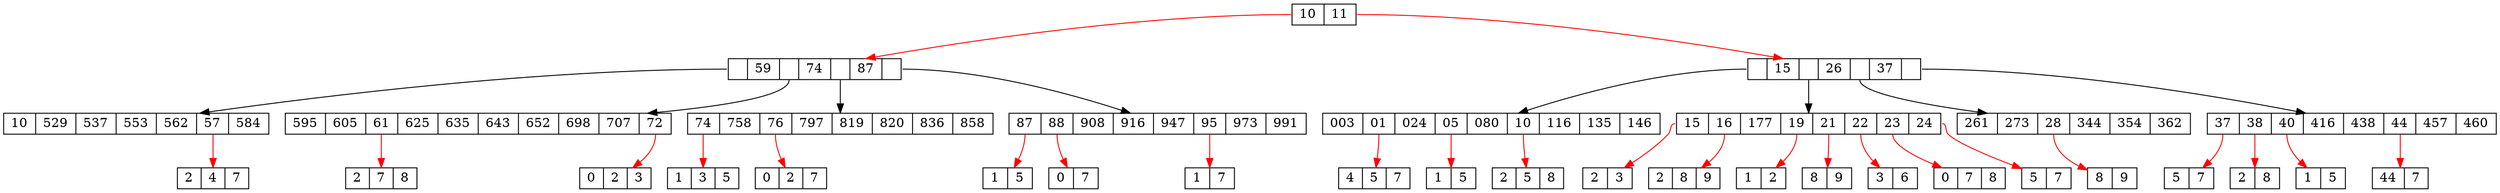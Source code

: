 digraph G {
  node [shape = record,height=.1];
node0[label = "<f0> 10|<f1> 11"];
node4[label = "<f0> |59|<f1> |74|<f2> |87|<f3>"];
node1[label = "<f0> 10|<f1> 529|<f2> 537|<f3> 553|<f4> 562|<f5> 57|<f6> 584"];
node14[label = "<f0> 2|<f1> 4|<f2> 7"];
"node1":f5 -> "node14"[color = red];
"node4":f0 -> "node1"
node15[label = "<f0> 595|<f1> 605|<f2> 61|<f3> 625|<f4> 635|<f5> 643|<f6> 652|<f7> 698|<f8> 707|<f9> 72"];
node23[label = "<f0> 2|<f1> 7|<f2> 8"];
"node15":f2 -> "node23"[color = red];
node26[label = "<f0> 0|<f1> 2|<f2> 3"];
"node15":f9 -> "node26"[color = red];
"node4":f1 -> "node15"
node3[label = "<f0> 74|<f1> 758|<f2> 76|<f3> 797|<f4> 819|<f5> 820|<f6> 836|<f7> 858"];
node10[label = "<f0> 1|<f1> 3|<f2> 5"];
"node3":f0 -> "node10"[color = red];
node6[label = "<f0> 0|<f1> 2|<f2> 7"];
"node3":f2 -> "node6"[color = red];
"node4":f2 -> "node3"
node20[label = "<f0> 87|<f1> 88|<f2> 908|<f3> 916|<f4> 947|<f5> 95|<f6> 973|<f7> 991"];
node33[label = "<f0> 1|<f1> 5"];
"node20":f0 -> "node33"[color = red];
node31[label = "<f0> 0|<f1> 7"];
"node20":f1 -> "node31"[color = red];
node24[label = "<f0> 1|<f1> 7"];
"node20":f5 -> "node24"[color = red];
"node4":f3 -> "node20"
"node0":f0 -> "node4"[color = red];
node8[label = "<f0> |15|<f1> |26|<f2> |37|<f3>"];
node2[label = "<f0> 003|<f1> 01|<f2> 024|<f3> 05|<f4> 080|<f5> 10|<f6> 116|<f7> 135|<f8> 146"];
node21[label = "<f0> 4|<f1> 5|<f2> 7"];
"node2":f1 -> "node21"[color = red];
node25[label = "<f0> 1|<f1> 5"];
"node2":f3 -> "node25"[color = red];
node17[label = "<f0> 2|<f1> 5|<f2> 8"];
"node2":f5 -> "node17"[color = red];
"node8":f0 -> "node2"
node12[label = "<f0> 15|<f1> 16|<f2> 177|<f3> 19|<f4> 21|<f5> 22|<f6> 23|<f7> 24"];
node11[label = "<f0> 2|<f1> 3"];
"node12":f0 -> "node11"[color = red];
node27[label = "<f0> 2|<f1> 8|<f2> 9"];
"node12":f1 -> "node27"[color = red];
node13[label = "<f0> 1|<f1> 2"];
"node12":f3 -> "node13"[color = red];
node22[label = "<f0> 8|<f1> 9"];
"node12":f4 -> "node22"[color = red];
node32[label = "<f0> 3|<f1> 6"];
"node12":f5 -> "node32"[color = red];
node18[label = "<f0> 0|<f1> 7|<f2> 8"];
"node12":f6 -> "node18"[color = red];
node19[label = "<f0> 5|<f1> 7"];
"node12":f7 -> "node19"[color = red];
"node8":f1 -> "node12"
node7[label = "<f0> 261|<f1> 273|<f2> 28|<f3> 344|<f4> 354|<f5> 362"];
node29[label = "<f0> 8|<f1> 9"];
"node7":f2 -> "node29"[color = red];
"node8":f2 -> "node7"
node28[label = "<f0> 37|<f1> 38|<f2> 40|<f3> 416|<f4> 438|<f5> 44|<f6> 457|<f7> 460"];
node16[label = "<f0> 5|<f1> 7"];
"node28":f0 -> "node16"[color = red];
node9[label = "<f0> 2|<f1> 8"];
"node28":f1 -> "node9"[color = red];
node30[label = "<f0> 1|<f1> 5"];
"node28":f2 -> "node30"[color = red];
node5[label = "<f0> 44|<f1> 7"];
"node28":f5 -> "node5"[color = red];
"node8":f3 -> "node28"
"node0":f1 -> "node8"[color = red];
}